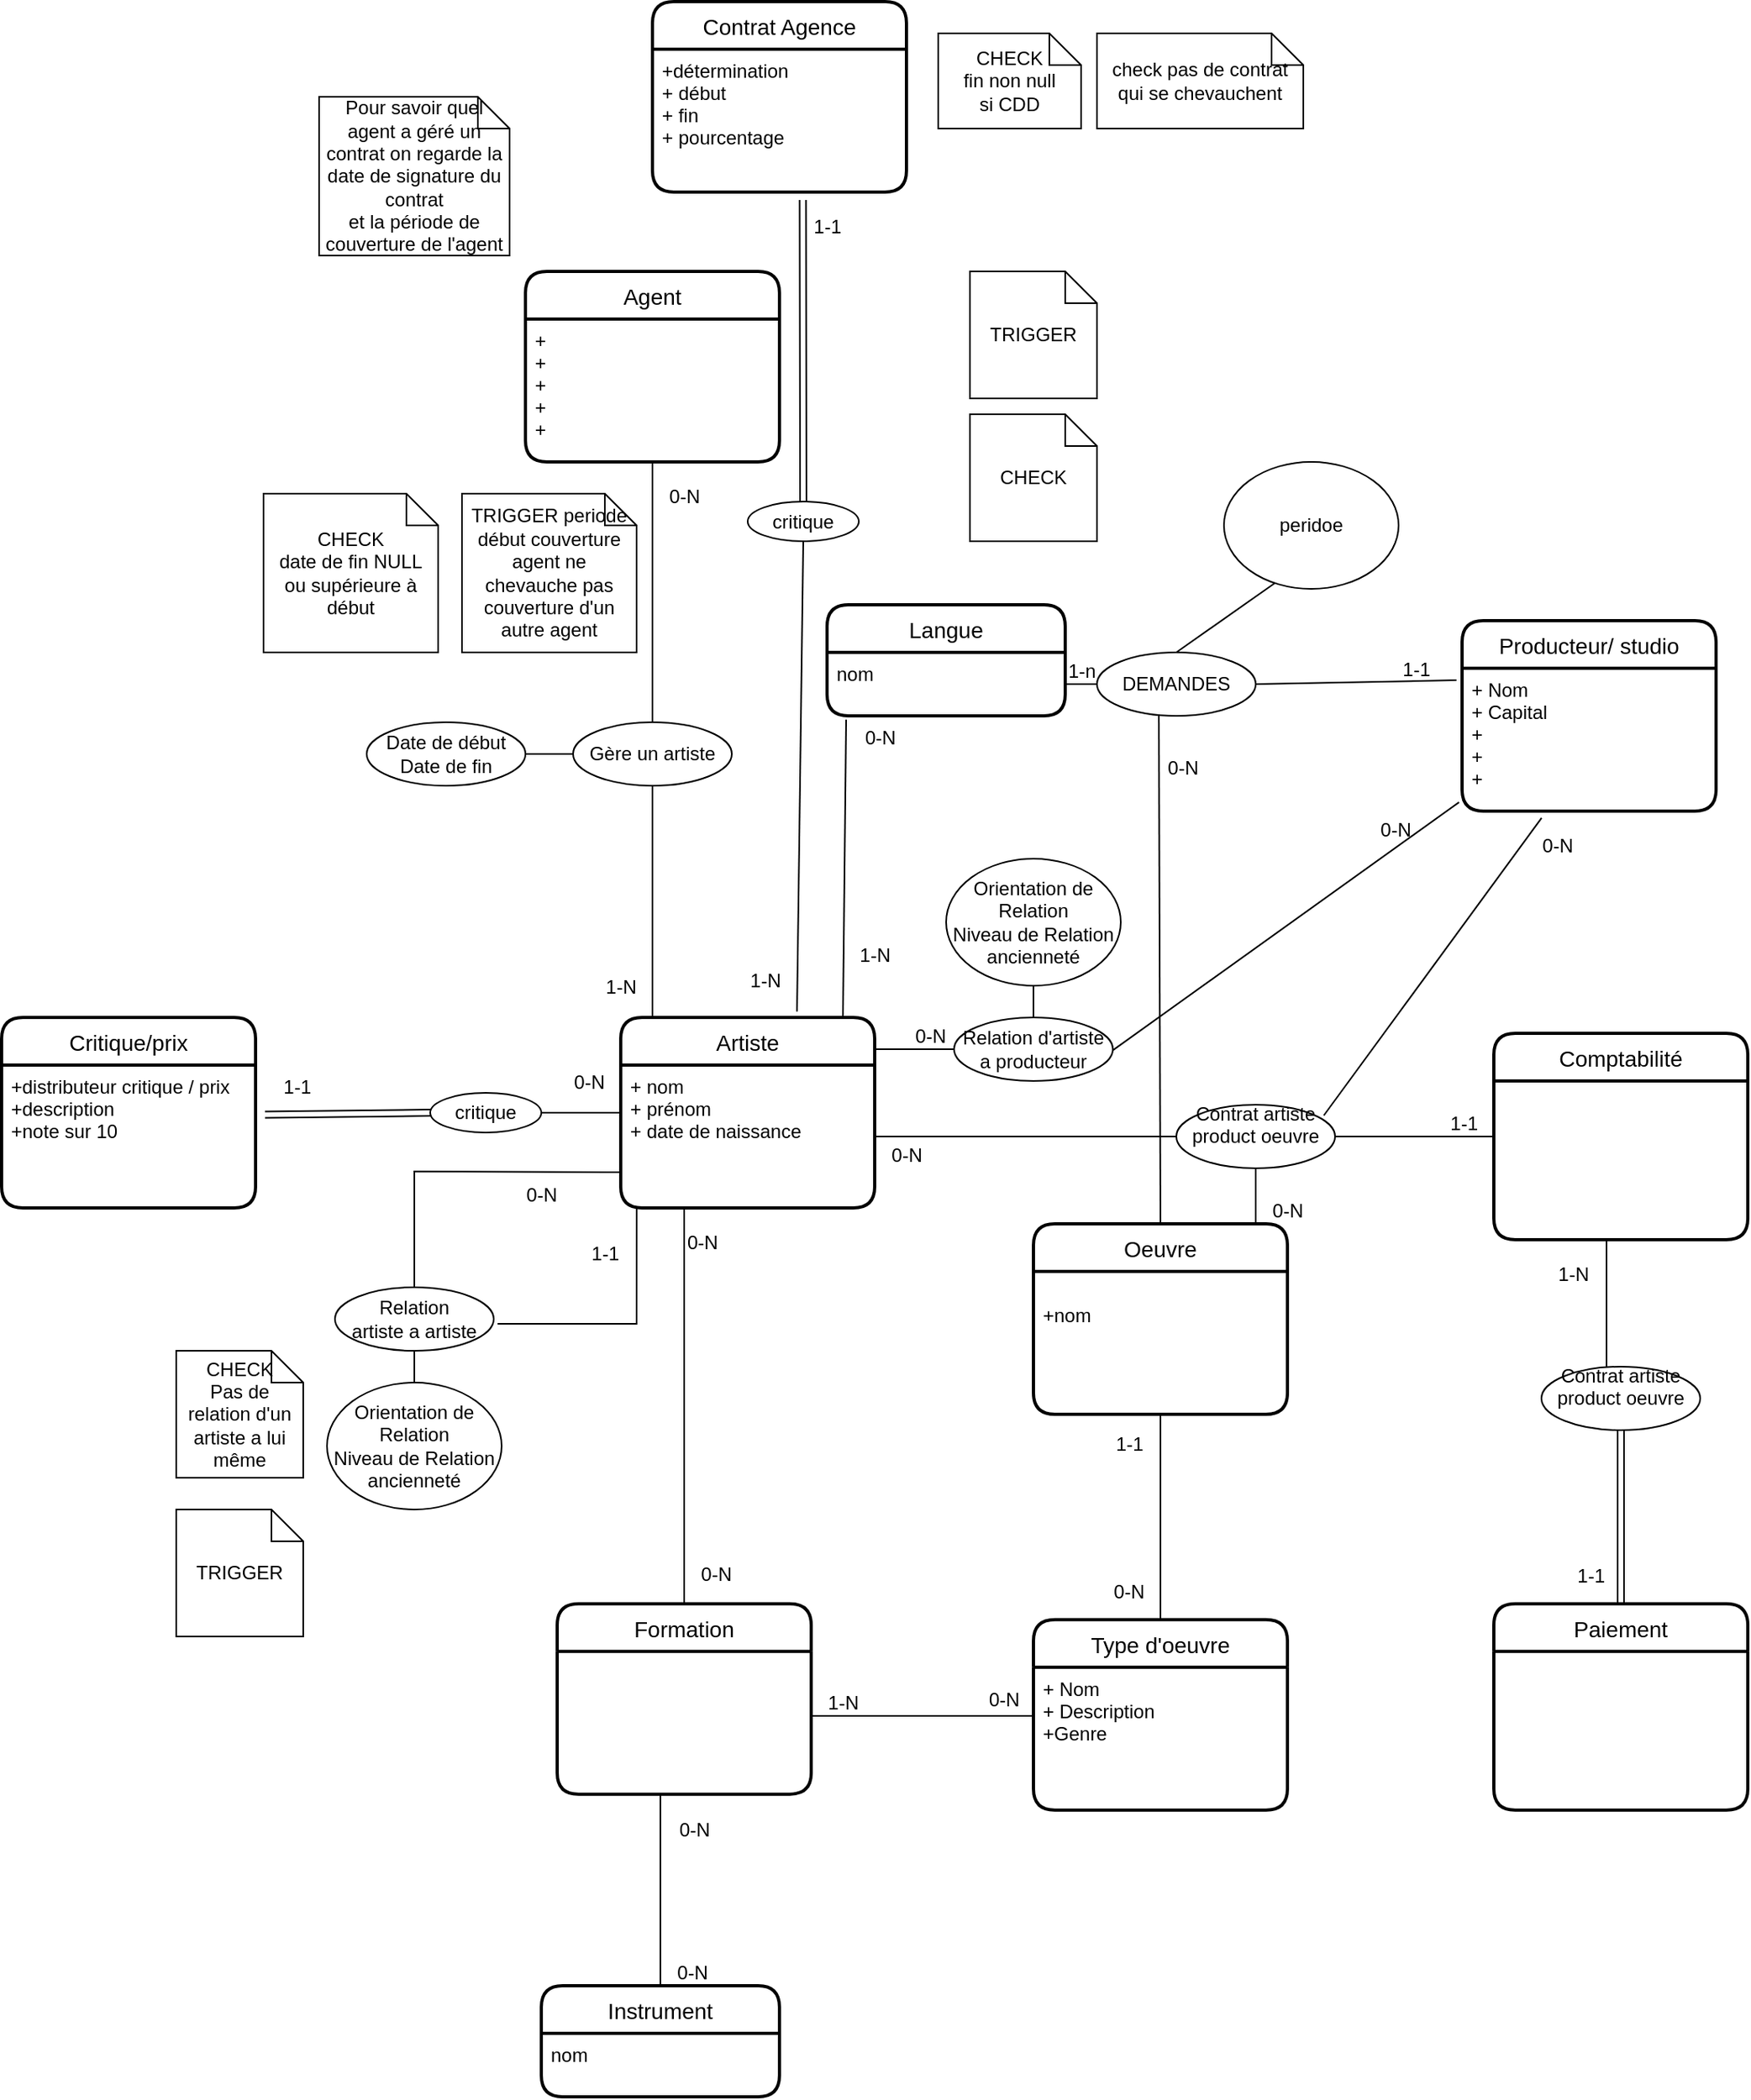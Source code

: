 <mxfile version="17.2.3" type="device"><diagram id="XHHhUWJSlPkEIkgQzajF" name="Page-1"><mxGraphModel dx="1834" dy="2000" grid="1" gridSize="10" guides="1" tooltips="1" connect="1" arrows="1" fold="1" page="1" pageScale="1" pageWidth="850" pageHeight="1100" math="0" shadow="0"><root><mxCell id="0"/><mxCell id="1" parent="0"/><mxCell id="ZziM1hOrtNP8pDu1oS6a-1" value="Type d'oeuvre" style="swimlane;childLayout=stackLayout;horizontal=1;startSize=30;horizontalStack=0;rounded=1;fontSize=14;fontStyle=0;strokeWidth=2;resizeParent=0;resizeLast=1;shadow=0;dashed=0;align=center;" parent="1" vertex="1"><mxGeometry x="320" y="639.33" width="160" height="120" as="geometry"/></mxCell><mxCell id="ZziM1hOrtNP8pDu1oS6a-2" value="+ Nom&#xA;+ Description&#xA;+Genre" style="align=left;strokeColor=none;fillColor=none;spacingLeft=4;fontSize=12;verticalAlign=top;resizable=0;rotatable=0;part=1;" parent="ZziM1hOrtNP8pDu1oS6a-1" vertex="1"><mxGeometry y="30" width="160" height="90" as="geometry"/></mxCell><mxCell id="ZziM1hOrtNP8pDu1oS6a-3" value="Oeuvre" style="swimlane;childLayout=stackLayout;horizontal=1;startSize=30;horizontalStack=0;rounded=1;fontSize=14;fontStyle=0;strokeWidth=2;resizeParent=0;resizeLast=1;shadow=0;dashed=0;align=center;" parent="1" vertex="1"><mxGeometry x="320" y="390" width="160" height="120" as="geometry"/></mxCell><mxCell id="ZziM1hOrtNP8pDu1oS6a-4" value="&#xA;+nom&#xA;" style="align=left;strokeColor=none;fillColor=none;spacingLeft=4;fontSize=12;verticalAlign=top;resizable=0;rotatable=0;part=1;" parent="ZziM1hOrtNP8pDu1oS6a-3" vertex="1"><mxGeometry y="30" width="160" height="90" as="geometry"/></mxCell><mxCell id="ZziM1hOrtNP8pDu1oS6a-5" value="Formation" style="swimlane;childLayout=stackLayout;horizontal=1;startSize=30;horizontalStack=0;rounded=1;fontSize=14;fontStyle=0;strokeWidth=2;resizeParent=0;resizeLast=1;shadow=0;dashed=0;align=center;" parent="1" vertex="1"><mxGeometry x="20" y="629.33" width="160" height="120" as="geometry"/></mxCell><mxCell id="ZziM1hOrtNP8pDu1oS6a-8" value="Artiste" style="swimlane;childLayout=stackLayout;horizontal=1;startSize=30;horizontalStack=0;rounded=1;fontSize=14;fontStyle=0;strokeWidth=2;resizeParent=0;resizeLast=1;shadow=0;dashed=0;align=center;" parent="1" vertex="1"><mxGeometry x="60" y="260" width="160" height="120" as="geometry"/></mxCell><mxCell id="ZziM1hOrtNP8pDu1oS6a-9" value="+ nom&#xA;+ prénom&#xA;+ date de naissance&#xA;" style="align=left;strokeColor=none;fillColor=none;spacingLeft=4;fontSize=12;verticalAlign=top;resizable=0;rotatable=0;part=1;" parent="ZziM1hOrtNP8pDu1oS6a-8" vertex="1"><mxGeometry y="30" width="160" height="90" as="geometry"/></mxCell><mxCell id="ZziM1hOrtNP8pDu1oS6a-13" value="" style="endArrow=none;html=1;rounded=0;exitX=0;exitY=0.341;exitDx=0;exitDy=0;exitPerimeter=0;" parent="1" source="ZziM1hOrtNP8pDu1oS6a-2" edge="1"><mxGeometry relative="1" as="geometry"><mxPoint x="100" y="459.33" as="sourcePoint"/><mxPoint x="180" y="700" as="targetPoint"/></mxGeometry></mxCell><mxCell id="ZziM1hOrtNP8pDu1oS6a-14" value="0-N" style="resizable=0;html=1;align=left;verticalAlign=bottom;" parent="ZziM1hOrtNP8pDu1oS6a-13" connectable="0" vertex="1"><mxGeometry x="-1" relative="1" as="geometry"><mxPoint x="-30" y="-2" as="offset"/></mxGeometry></mxCell><mxCell id="ZziM1hOrtNP8pDu1oS6a-15" value="1-N" style="resizable=0;html=1;align=right;verticalAlign=bottom;" parent="ZziM1hOrtNP8pDu1oS6a-13" connectable="0" vertex="1"><mxGeometry x="1" relative="1" as="geometry"><mxPoint x="30" as="offset"/></mxGeometry></mxCell><mxCell id="ZziM1hOrtNP8pDu1oS6a-16" value="" style="endArrow=none;html=1;rounded=0;exitX=0.25;exitY=1;exitDx=0;exitDy=0;entryX=0.5;entryY=0;entryDx=0;entryDy=0;" parent="1" source="ZziM1hOrtNP8pDu1oS6a-8" target="ZziM1hOrtNP8pDu1oS6a-5" edge="1"><mxGeometry relative="1" as="geometry"><mxPoint x="190" y="390" as="sourcePoint"/><mxPoint x="60" y="517.5" as="targetPoint"/></mxGeometry></mxCell><mxCell id="ZziM1hOrtNP8pDu1oS6a-17" value="0-N" style="resizable=0;html=1;align=left;verticalAlign=bottom;" parent="ZziM1hOrtNP8pDu1oS6a-16" connectable="0" vertex="1"><mxGeometry x="-1" relative="1" as="geometry"><mxPoint y="30" as="offset"/></mxGeometry></mxCell><mxCell id="ZziM1hOrtNP8pDu1oS6a-18" value="0-N" style="resizable=0;html=1;align=right;verticalAlign=bottom;" parent="ZziM1hOrtNP8pDu1oS6a-16" connectable="0" vertex="1"><mxGeometry x="1" relative="1" as="geometry"><mxPoint x="30" y="-10" as="offset"/></mxGeometry></mxCell><mxCell id="ZziM1hOrtNP8pDu1oS6a-19" value="Langue" style="swimlane;childLayout=stackLayout;horizontal=1;startSize=30;horizontalStack=0;rounded=1;fontSize=14;fontStyle=0;strokeWidth=2;resizeParent=0;resizeLast=1;shadow=0;dashed=0;align=center;" parent="1" vertex="1"><mxGeometry x="190" width="150" height="70" as="geometry"/></mxCell><mxCell id="ZziM1hOrtNP8pDu1oS6a-20" value="nom" style="align=left;strokeColor=none;fillColor=none;spacingLeft=4;fontSize=12;verticalAlign=top;resizable=0;rotatable=0;part=1;" parent="ZziM1hOrtNP8pDu1oS6a-19" vertex="1"><mxGeometry y="30" width="150" height="40" as="geometry"/></mxCell><mxCell id="ZziM1hOrtNP8pDu1oS6a-29" value="" style="endArrow=none;html=1;rounded=0;exitX=0.5;exitY=1;exitDx=0;exitDy=0;entryX=0.5;entryY=0;entryDx=0;entryDy=0;" parent="1" source="ZziM1hOrtNP8pDu1oS6a-3" target="ZziM1hOrtNP8pDu1oS6a-1" edge="1"><mxGeometry relative="1" as="geometry"><mxPoint x="630" y="560" as="sourcePoint"/><mxPoint x="580" y="729.83" as="targetPoint"/></mxGeometry></mxCell><mxCell id="ZziM1hOrtNP8pDu1oS6a-30" value="1-1" style="resizable=0;html=1;align=left;verticalAlign=bottom;" parent="ZziM1hOrtNP8pDu1oS6a-29" connectable="0" vertex="1"><mxGeometry x="-1" relative="1" as="geometry"><mxPoint x="-30" y="27" as="offset"/></mxGeometry></mxCell><mxCell id="ZziM1hOrtNP8pDu1oS6a-31" value="0-N" style="resizable=0;html=1;align=right;verticalAlign=bottom;" parent="ZziM1hOrtNP8pDu1oS6a-29" connectable="0" vertex="1"><mxGeometry x="1" relative="1" as="geometry"><mxPoint x="-10" y="-9" as="offset"/></mxGeometry></mxCell><mxCell id="ZziM1hOrtNP8pDu1oS6a-35" value="" style="endArrow=none;html=1;rounded=0;entryX=1;entryY=0.5;entryDx=0;entryDy=0;exitX=0;exitY=0.5;exitDx=0;exitDy=0;" parent="1" source="ETPoDlw6J9982CScl24X-1" target="ZziM1hOrtNP8pDu1oS6a-9" edge="1"><mxGeometry relative="1" as="geometry"><mxPoint x="310" y="300" as="sourcePoint"/><mxPoint x="320" y="320" as="targetPoint"/></mxGeometry></mxCell><mxCell id="ZziM1hOrtNP8pDu1oS6a-36" value="0-N" style="resizable=0;html=1;align=right;verticalAlign=bottom;" parent="ZziM1hOrtNP8pDu1oS6a-35" connectable="0" vertex="1"><mxGeometry x="1" relative="1" as="geometry"><mxPoint x="30" y="20" as="offset"/></mxGeometry></mxCell><mxCell id="ZziM1hOrtNP8pDu1oS6a-40" value="Critique/prix" style="swimlane;childLayout=stackLayout;horizontal=1;startSize=30;horizontalStack=0;rounded=1;fontSize=14;fontStyle=0;strokeWidth=2;resizeParent=0;resizeLast=1;shadow=0;dashed=0;align=center;" parent="1" vertex="1"><mxGeometry x="-330" y="260" width="160" height="120" as="geometry"/></mxCell><mxCell id="ETPoDlw6J9982CScl24X-7" value="+distributeur critique / prix&#xA;+description  &#xA;+note sur 10" style="align=left;strokeColor=none;fillColor=none;spacingLeft=4;fontSize=12;verticalAlign=top;resizable=0;rotatable=0;part=1;" parent="ZziM1hOrtNP8pDu1oS6a-40" vertex="1"><mxGeometry y="30" width="160" height="90" as="geometry"/></mxCell><mxCell id="ZziM1hOrtNP8pDu1oS6a-49" value="Agent" style="swimlane;childLayout=stackLayout;horizontal=1;startSize=30;horizontalStack=0;rounded=1;fontSize=14;fontStyle=0;strokeWidth=2;resizeParent=0;resizeLast=1;shadow=0;dashed=0;align=center;" parent="1" vertex="1"><mxGeometry y="-210" width="160" height="120" as="geometry"/></mxCell><mxCell id="ZziM1hOrtNP8pDu1oS6a-50" value="+&#xA;+&#xA;+&#xA;+&#xA;+" style="align=left;strokeColor=none;fillColor=none;spacingLeft=4;fontSize=12;verticalAlign=top;resizable=0;rotatable=0;part=1;" parent="ZziM1hOrtNP8pDu1oS6a-49" vertex="1"><mxGeometry y="30" width="160" height="90" as="geometry"/></mxCell><mxCell id="ZziM1hOrtNP8pDu1oS6a-51" value="Gère un artiste" style="ellipse;whiteSpace=wrap;html=1;align=center;" parent="1" vertex="1"><mxGeometry x="30" y="74" width="100" height="40" as="geometry"/></mxCell><mxCell id="ZziM1hOrtNP8pDu1oS6a-52" value="" style="endArrow=none;html=1;rounded=0;exitX=0.5;exitY=1;exitDx=0;exitDy=0;entryX=0.125;entryY=0;entryDx=0;entryDy=0;entryPerimeter=0;" parent="1" source="ZziM1hOrtNP8pDu1oS6a-51" target="ZziM1hOrtNP8pDu1oS6a-8" edge="1"><mxGeometry relative="1" as="geometry"><mxPoint x="550" y="-10" as="sourcePoint"/><mxPoint x="640" y="-10" as="targetPoint"/></mxGeometry></mxCell><mxCell id="ZziM1hOrtNP8pDu1oS6a-53" value="1-N" style="resizable=0;html=1;align=right;verticalAlign=bottom;" parent="ZziM1hOrtNP8pDu1oS6a-52" connectable="0" vertex="1"><mxGeometry x="1" relative="1" as="geometry"><mxPoint x="-10" y="-11" as="offset"/></mxGeometry></mxCell><mxCell id="ZziM1hOrtNP8pDu1oS6a-54" value="" style="endArrow=none;html=1;rounded=0;exitX=0.5;exitY=0;exitDx=0;exitDy=0;entryX=0.5;entryY=1;entryDx=0;entryDy=0;" parent="1" source="ZziM1hOrtNP8pDu1oS6a-51" target="ZziM1hOrtNP8pDu1oS6a-50" edge="1"><mxGeometry relative="1" as="geometry"><mxPoint x="340" y="-90" as="sourcePoint"/><mxPoint x="360" y="-160" as="targetPoint"/></mxGeometry></mxCell><mxCell id="ZziM1hOrtNP8pDu1oS6a-55" value="0-N" style="resizable=0;html=1;align=right;verticalAlign=bottom;" parent="ZziM1hOrtNP8pDu1oS6a-54" connectable="0" vertex="1"><mxGeometry x="1" relative="1" as="geometry"><mxPoint x="30" y="30" as="offset"/></mxGeometry></mxCell><mxCell id="ZziM1hOrtNP8pDu1oS6a-56" value="TRIGGER periode début couverture agent ne chevauche pas couverture d'un autre agent" style="shape=note;size=20;whiteSpace=wrap;html=1;" parent="1" vertex="1"><mxGeometry x="-40" y="-70" width="110" height="100" as="geometry"/></mxCell><mxCell id="ZziM1hOrtNP8pDu1oS6a-60" value="Producteur/ studio" style="swimlane;childLayout=stackLayout;horizontal=1;startSize=30;horizontalStack=0;rounded=1;fontSize=14;fontStyle=0;strokeWidth=2;resizeParent=0;resizeLast=1;shadow=0;dashed=0;align=center;" parent="1" vertex="1"><mxGeometry x="590" y="10" width="160" height="120" as="geometry"/></mxCell><mxCell id="ZziM1hOrtNP8pDu1oS6a-61" value="+ Nom&#xA;+ Capital&#xA;+&#xA;+&#xA;+" style="align=left;strokeColor=none;fillColor=none;spacingLeft=4;fontSize=12;verticalAlign=top;resizable=0;rotatable=0;part=1;" parent="ZziM1hOrtNP8pDu1oS6a-60" vertex="1"><mxGeometry y="30" width="160" height="90" as="geometry"/></mxCell><mxCell id="ZziM1hOrtNP8pDu1oS6a-64" value="Instrument" style="swimlane;childLayout=stackLayout;horizontal=1;startSize=30;horizontalStack=0;rounded=1;fontSize=14;fontStyle=0;strokeWidth=2;resizeParent=0;resizeLast=1;shadow=0;dashed=0;align=center;" parent="1" vertex="1"><mxGeometry x="10" y="870" width="150" height="70" as="geometry"/></mxCell><mxCell id="ZziM1hOrtNP8pDu1oS6a-65" value="nom" style="align=left;strokeColor=none;fillColor=none;spacingLeft=4;fontSize=12;verticalAlign=top;resizable=0;rotatable=0;part=1;" parent="ZziM1hOrtNP8pDu1oS6a-64" vertex="1"><mxGeometry y="30" width="150" height="40" as="geometry"/></mxCell><mxCell id="ZziM1hOrtNP8pDu1oS6a-75" value="" style="endArrow=none;html=1;rounded=0;entryX=1;entryY=0.167;entryDx=0;entryDy=0;exitX=0;exitY=0.5;exitDx=0;exitDy=0;entryPerimeter=0;" parent="1" source="ZziM1hOrtNP8pDu1oS6a-79" target="ZziM1hOrtNP8pDu1oS6a-8" edge="1"><mxGeometry relative="1" as="geometry"><mxPoint x="360" y="120" as="sourcePoint"/><mxPoint x="210" y="250" as="targetPoint"/></mxGeometry></mxCell><mxCell id="ZziM1hOrtNP8pDu1oS6a-76" value="0-N" style="resizable=0;html=1;align=right;verticalAlign=bottom;" parent="ZziM1hOrtNP8pDu1oS6a-75" connectable="0" vertex="1"><mxGeometry x="1" relative="1" as="geometry"><mxPoint x="45" as="offset"/></mxGeometry></mxCell><mxCell id="ZziM1hOrtNP8pDu1oS6a-79" value="Relation d'artiste a producteur" style="ellipse;whiteSpace=wrap;html=1;align=center;" parent="1" vertex="1"><mxGeometry x="270" y="260" width="100" height="40" as="geometry"/></mxCell><mxCell id="ZziM1hOrtNP8pDu1oS6a-80" value="Comptabilité" style="swimlane;childLayout=stackLayout;horizontal=1;startSize=30;horizontalStack=0;rounded=1;fontSize=14;fontStyle=0;strokeWidth=2;resizeParent=0;resizeLast=1;shadow=0;dashed=0;align=center;" parent="1" vertex="1"><mxGeometry x="610" y="270" width="160" height="130" as="geometry"/></mxCell><mxCell id="ZziM1hOrtNP8pDu1oS6a-81" value="Relation &lt;br&gt;artiste a artiste" style="ellipse;whiteSpace=wrap;html=1;align=center;" parent="1" vertex="1"><mxGeometry x="-120" y="430" width="100" height="40" as="geometry"/></mxCell><mxCell id="ZziM1hOrtNP8pDu1oS6a-82" value="" style="endArrow=none;html=1;rounded=0;entryX=0.063;entryY=1;entryDx=0;entryDy=0;exitX=1.024;exitY=0.575;exitDx=0;exitDy=0;entryPerimeter=0;exitPerimeter=0;" parent="1" source="ZziM1hOrtNP8pDu1oS6a-81" target="ZziM1hOrtNP8pDu1oS6a-9" edge="1"><mxGeometry relative="1" as="geometry"><mxPoint x="310" y="390" as="sourcePoint"/><mxPoint x="245" y="390" as="targetPoint"/><Array as="points"><mxPoint x="70" y="453"/></Array></mxGeometry></mxCell><mxCell id="ZziM1hOrtNP8pDu1oS6a-83" value="0-N" style="resizable=0;html=1;align=right;verticalAlign=bottom;" parent="ZziM1hOrtNP8pDu1oS6a-82" connectable="0" vertex="1"><mxGeometry x="1" relative="1" as="geometry"><mxPoint x="-50" as="offset"/></mxGeometry></mxCell><mxCell id="ZziM1hOrtNP8pDu1oS6a-84" value="" style="endArrow=none;html=1;rounded=0;exitX=0.5;exitY=0;exitDx=0;exitDy=0;entryX=0;entryY=0.75;entryDx=0;entryDy=0;" parent="1" source="ZziM1hOrtNP8pDu1oS6a-81" target="ZziM1hOrtNP8pDu1oS6a-9" edge="1"><mxGeometry relative="1" as="geometry"><mxPoint x="180" y="439.33" as="sourcePoint"/><mxPoint x="-110" y="350" as="targetPoint"/><Array as="points"><mxPoint x="-70" y="357"/></Array></mxGeometry></mxCell><mxCell id="ZziM1hOrtNP8pDu1oS6a-85" value="1-1" style="resizable=0;html=1;align=right;verticalAlign=bottom;" parent="ZziM1hOrtNP8pDu1oS6a-84" connectable="0" vertex="1"><mxGeometry x="1" relative="1" as="geometry"><mxPoint y="60" as="offset"/></mxGeometry></mxCell><mxCell id="kUOtKt3ptlNGUgyV5XT3-1" value="Contrat Agence" style="swimlane;childLayout=stackLayout;horizontal=1;startSize=30;horizontalStack=0;rounded=1;fontSize=14;fontStyle=0;strokeWidth=2;resizeParent=0;resizeLast=1;shadow=0;dashed=0;align=center;" parent="1" vertex="1"><mxGeometry x="80" y="-380" width="160" height="120" as="geometry"/></mxCell><mxCell id="kUOtKt3ptlNGUgyV5XT3-2" value="+détermination&#xA;+ début&#xA;+ fin&#xA;+ pourcentage&#xA;" style="align=left;strokeColor=none;fillColor=none;spacingLeft=4;fontSize=12;verticalAlign=top;resizable=0;rotatable=0;part=1;" parent="kUOtKt3ptlNGUgyV5XT3-1" vertex="1"><mxGeometry y="30" width="160" height="90" as="geometry"/></mxCell><mxCell id="ETPoDlw6J9982CScl24X-1" value="&lt;div&gt;Contrat artiste product oeuvre&lt;/div&gt;&lt;div&gt;&lt;br&gt;&lt;/div&gt;" style="ellipse;whiteSpace=wrap;html=1;align=center;" parent="1" vertex="1"><mxGeometry x="410" y="315" width="100" height="40" as="geometry"/></mxCell><mxCell id="ETPoDlw6J9982CScl24X-2" value="" style="endArrow=none;html=1;rounded=0;exitX=0.5;exitY=1;exitDx=0;exitDy=0;entryX=0.875;entryY=0;entryDx=0;entryDy=0;entryPerimeter=0;" parent="1" source="ETPoDlw6J9982CScl24X-1" target="ZziM1hOrtNP8pDu1oS6a-3" edge="1"><mxGeometry relative="1" as="geometry"><mxPoint x="514.12" y="340" as="sourcePoint"/><mxPoint x="470" y="380" as="targetPoint"/></mxGeometry></mxCell><mxCell id="ETPoDlw6J9982CScl24X-3" value="0-N" style="resizable=0;html=1;align=right;verticalAlign=bottom;" parent="ETPoDlw6J9982CScl24X-2" connectable="0" vertex="1"><mxGeometry x="1" relative="1" as="geometry"><mxPoint x="30" as="offset"/></mxGeometry></mxCell><mxCell id="ETPoDlw6J9982CScl24X-6" value="CHECK&lt;br&gt;fin non null&lt;br&gt;si CDD" style="shape=note;size=20;whiteSpace=wrap;html=1;" parent="1" vertex="1"><mxGeometry x="260" y="-360" width="90" height="60" as="geometry"/></mxCell><mxCell id="ETPoDlw6J9982CScl24X-9" value="" style="endArrow=none;html=1;rounded=0;entryX=0;entryY=0.5;entryDx=0;entryDy=0;exitX=1;exitY=0.5;exitDx=0;exitDy=0;" parent="1" source="ETPoDlw6J9982CScl24X-1" target="ZziM1hOrtNP8pDu1oS6a-80" edge="1"><mxGeometry relative="1" as="geometry"><mxPoint x="470" y="290" as="sourcePoint"/><mxPoint x="650" y="200" as="targetPoint"/></mxGeometry></mxCell><mxCell id="ETPoDlw6J9982CScl24X-10" value="1-1" style="resizable=0;html=1;align=right;verticalAlign=bottom;" parent="ETPoDlw6J9982CScl24X-9" connectable="0" vertex="1"><mxGeometry x="1" relative="1" as="geometry"><mxPoint x="-10" as="offset"/></mxGeometry></mxCell><mxCell id="ETPoDlw6J9982CScl24X-11" value="DEMANDES" style="ellipse;whiteSpace=wrap;html=1;align=center;" parent="1" vertex="1"><mxGeometry x="360" y="30" width="100" height="40" as="geometry"/></mxCell><mxCell id="ETPoDlw6J9982CScl24X-12" value="" style="endArrow=none;html=1;rounded=0;exitX=-0.022;exitY=0.084;exitDx=0;exitDy=0;entryX=1;entryY=0.5;entryDx=0;entryDy=0;exitPerimeter=0;" parent="1" source="ZziM1hOrtNP8pDu1oS6a-61" target="ETPoDlw6J9982CScl24X-11" edge="1"><mxGeometry relative="1" as="geometry"><mxPoint x="580.0" y="-50" as="sourcePoint"/><mxPoint x="480" y="-20" as="targetPoint"/></mxGeometry></mxCell><mxCell id="ETPoDlw6J9982CScl24X-13" value="1-1" style="resizable=0;html=1;align=right;verticalAlign=bottom;" parent="ETPoDlw6J9982CScl24X-12" connectable="0" vertex="1"><mxGeometry x="1" relative="1" as="geometry"><mxPoint x="110" as="offset"/></mxGeometry></mxCell><mxCell id="ETPoDlw6J9982CScl24X-14" value="" style="endArrow=none;html=1;rounded=0;exitX=0.5;exitY=0;exitDx=0;exitDy=0;entryX=0.39;entryY=0.98;entryDx=0;entryDy=0;entryPerimeter=0;" parent="1" source="ZziM1hOrtNP8pDu1oS6a-3" target="ETPoDlw6J9982CScl24X-11" edge="1"><mxGeometry relative="1" as="geometry"><mxPoint x="370.0" y="84" as="sourcePoint"/><mxPoint x="270" y="114" as="targetPoint"/></mxGeometry></mxCell><mxCell id="ETPoDlw6J9982CScl24X-15" value="0-N" style="resizable=0;html=1;align=right;verticalAlign=bottom;" parent="ETPoDlw6J9982CScl24X-14" connectable="0" vertex="1"><mxGeometry x="1" relative="1" as="geometry"><mxPoint x="26" y="42" as="offset"/></mxGeometry></mxCell><mxCell id="ETPoDlw6J9982CScl24X-16" value="" style="endArrow=none;html=1;rounded=0;entryX=1;entryY=0.5;entryDx=0;entryDy=0;exitX=0;exitY=0.5;exitDx=0;exitDy=0;" parent="1" source="ETPoDlw6J9982CScl24X-11" target="ZziM1hOrtNP8pDu1oS6a-20" edge="1"><mxGeometry relative="1" as="geometry"><mxPoint x="280" as="sourcePoint"/><mxPoint x="-225.0" y="225" as="targetPoint"/></mxGeometry></mxCell><mxCell id="ETPoDlw6J9982CScl24X-25" value="" style="endArrow=none;html=1;rounded=0;" parent="1" target="ZziM1hOrtNP8pDu1oS6a-64" edge="1"><mxGeometry relative="1" as="geometry"><mxPoint x="85" y="750" as="sourcePoint"/><mxPoint x="-410" y="950" as="targetPoint"/></mxGeometry></mxCell><mxCell id="ETPoDlw6J9982CScl24X-26" value="0-N" style="resizable=0;html=1;align=left;verticalAlign=bottom;" parent="ETPoDlw6J9982CScl24X-25" connectable="0" vertex="1"><mxGeometry x="-1" relative="1" as="geometry"><mxPoint x="10" y="30" as="offset"/></mxGeometry></mxCell><mxCell id="ETPoDlw6J9982CScl24X-27" value="0-N" style="resizable=0;html=1;align=right;verticalAlign=bottom;" parent="ETPoDlw6J9982CScl24X-25" connectable="0" vertex="1"><mxGeometry x="1" relative="1" as="geometry"><mxPoint x="30" as="offset"/></mxGeometry></mxCell><mxCell id="Og-dDMz1VM2NlWIy-cAk-4" value="&lt;div&gt;Date de début&lt;/div&gt;&lt;div&gt;Date de fin&lt;br&gt;&lt;/div&gt;" style="ellipse;whiteSpace=wrap;html=1;align=center;" parent="1" vertex="1"><mxGeometry x="-100" y="74" width="100" height="40" as="geometry"/></mxCell><mxCell id="Og-dDMz1VM2NlWIy-cAk-6" value="" style="endArrow=none;html=1;rounded=0;exitX=0;exitY=0.5;exitDx=0;exitDy=0;entryX=1;entryY=0.5;entryDx=0;entryDy=0;" parent="1" source="ZziM1hOrtNP8pDu1oS6a-51" target="Og-dDMz1VM2NlWIy-cAk-4" edge="1"><mxGeometry relative="1" as="geometry"><mxPoint y="184" as="sourcePoint"/><mxPoint y="20" as="targetPoint"/></mxGeometry></mxCell><mxCell id="Og-dDMz1VM2NlWIy-cAk-10" value="" style="endArrow=none;html=1;rounded=0;entryX=0.875;entryY=0;entryDx=0;entryDy=0;entryPerimeter=0;exitX=0.08;exitY=1.058;exitDx=0;exitDy=0;exitPerimeter=0;" parent="1" source="ZziM1hOrtNP8pDu1oS6a-20" target="ZziM1hOrtNP8pDu1oS6a-8" edge="1"><mxGeometry relative="1" as="geometry"><mxPoint x="230" y="100" as="sourcePoint"/><mxPoint x="230.0" y="225.56" as="targetPoint"/></mxGeometry></mxCell><mxCell id="Og-dDMz1VM2NlWIy-cAk-11" value="0-N" style="resizable=0;html=1;align=left;verticalAlign=bottom;" parent="Og-dDMz1VM2NlWIy-cAk-10" connectable="0" vertex="1"><mxGeometry x="-1" relative="1" as="geometry"><mxPoint x="10" y="20" as="offset"/></mxGeometry></mxCell><mxCell id="Og-dDMz1VM2NlWIy-cAk-12" value="1-N" style="resizable=0;html=1;align=right;verticalAlign=bottom;" parent="Og-dDMz1VM2NlWIy-cAk-10" connectable="0" vertex="1"><mxGeometry x="1" relative="1" as="geometry"><mxPoint x="30" y="-30" as="offset"/></mxGeometry></mxCell><mxCell id="Og-dDMz1VM2NlWIy-cAk-13" value="" style="endArrow=none;html=1;rounded=0;entryX=0.313;entryY=1.048;entryDx=0;entryDy=0;exitX=0.929;exitY=0.169;exitDx=0;exitDy=0;entryPerimeter=0;exitPerimeter=0;" parent="1" source="ETPoDlw6J9982CScl24X-1" target="ZziM1hOrtNP8pDu1oS6a-61" edge="1"><mxGeometry relative="1" as="geometry"><mxPoint x="490" y="220" as="sourcePoint"/><mxPoint x="650" y="220" as="targetPoint"/></mxGeometry></mxCell><mxCell id="Og-dDMz1VM2NlWIy-cAk-14" value="0-N" style="resizable=0;html=1;align=right;verticalAlign=bottom;" parent="Og-dDMz1VM2NlWIy-cAk-13" connectable="0" vertex="1"><mxGeometry x="1" relative="1" as="geometry"><mxPoint x="20" y="26" as="offset"/></mxGeometry></mxCell><mxCell id="Og-dDMz1VM2NlWIy-cAk-15" value="1-n" style="resizable=0;html=1;align=left;verticalAlign=bottom;direction=south;" parent="1" connectable="0" vertex="1"><mxGeometry x="340" y="50.0" as="geometry"/></mxCell><mxCell id="Og-dDMz1VM2NlWIy-cAk-16" value="" style="endArrow=none;html=1;rounded=0;entryX=-0.012;entryY=0.938;entryDx=0;entryDy=0;exitX=0.5;exitY=0;exitDx=0;exitDy=0;entryPerimeter=0;" parent="1" target="ZziM1hOrtNP8pDu1oS6a-61" edge="1"><mxGeometry relative="1" as="geometry"><mxPoint x="370" y="280.68" as="sourcePoint"/><mxPoint x="550.08" y="100.0" as="targetPoint"/></mxGeometry></mxCell><mxCell id="Og-dDMz1VM2NlWIy-cAk-17" value="0-N" style="resizable=0;html=1;align=right;verticalAlign=bottom;" parent="Og-dDMz1VM2NlWIy-cAk-16" connectable="0" vertex="1"><mxGeometry x="1" relative="1" as="geometry"><mxPoint x="-30" y="26" as="offset"/></mxGeometry></mxCell><mxCell id="Og-dDMz1VM2NlWIy-cAk-18" value="TRIGGER" style="shape=note;size=20;whiteSpace=wrap;html=1;" parent="1" vertex="1"><mxGeometry x="280" y="-210" width="80" height="80" as="geometry"/></mxCell><mxCell id="Og-dDMz1VM2NlWIy-cAk-19" value="CHECK" style="shape=note;size=20;whiteSpace=wrap;html=1;" parent="1" vertex="1"><mxGeometry x="280" y="-120" width="80" height="80" as="geometry"/></mxCell><mxCell id="Og-dDMz1VM2NlWIy-cAk-20" value="CHECK &lt;br&gt;&lt;div&gt;date de fin NULL&lt;/div&gt;&lt;div&gt;ou supérieure à début&lt;br&gt;&lt;/div&gt;" style="shape=note;size=20;whiteSpace=wrap;html=1;" parent="1" vertex="1"><mxGeometry x="-165" y="-70" width="110" height="100" as="geometry"/></mxCell><mxCell id="Og-dDMz1VM2NlWIy-cAk-21" value="TRIGGER" style="shape=note;size=20;whiteSpace=wrap;html=1;" parent="1" vertex="1"><mxGeometry x="-220" y="570" width="80" height="80" as="geometry"/></mxCell><mxCell id="Og-dDMz1VM2NlWIy-cAk-22" value="&lt;div&gt;CHECK&lt;/div&gt;Pas de relation d'un artiste a lui même" style="shape=note;size=20;whiteSpace=wrap;html=1;" parent="1" vertex="1"><mxGeometry x="-220" y="470" width="80" height="80" as="geometry"/></mxCell><mxCell id="Og-dDMz1VM2NlWIy-cAk-23" value="" style="endArrow=none;html=1;rounded=0;exitX=0.5;exitY=1;exitDx=0;exitDy=0;entryX=0.5;entryY=0;entryDx=0;entryDy=0;" parent="1" source="ZziM1hOrtNP8pDu1oS6a-81" target="Og-dDMz1VM2NlWIy-cAk-25" edge="1"><mxGeometry relative="1" as="geometry"><mxPoint x="-90.0" y="530" as="sourcePoint"/><mxPoint x="-70" y="520" as="targetPoint"/></mxGeometry></mxCell><mxCell id="Og-dDMz1VM2NlWIy-cAk-25" value="&lt;div&gt;Orientation de Relation&lt;br&gt;&lt;/div&gt;&lt;div&gt;Niveau de Relation&lt;/div&gt;&lt;div&gt;ancienneté&lt;br&gt;&lt;/div&gt;" style="ellipse;whiteSpace=wrap;html=1;align=center;" parent="1" vertex="1"><mxGeometry x="-125" y="490" width="110" height="80" as="geometry"/></mxCell><mxCell id="Og-dDMz1VM2NlWIy-cAk-28" value="&lt;div&gt;Orientation de Relation&lt;br&gt;&lt;/div&gt;&lt;div&gt;Niveau de Relation&lt;/div&gt;&lt;div&gt;ancienneté&lt;br&gt;&lt;/div&gt;" style="ellipse;whiteSpace=wrap;html=1;align=center;" parent="1" vertex="1"><mxGeometry x="265" y="160" width="110" height="80" as="geometry"/></mxCell><mxCell id="Og-dDMz1VM2NlWIy-cAk-29" value="" style="endArrow=none;html=1;rounded=0;entryX=0.5;entryY=1;entryDx=0;entryDy=0;exitX=0.5;exitY=0;exitDx=0;exitDy=0;" parent="1" source="ZziM1hOrtNP8pDu1oS6a-79" target="Og-dDMz1VM2NlWIy-cAk-28" edge="1"><mxGeometry relative="1" as="geometry"><mxPoint x="320" y="250" as="sourcePoint"/><mxPoint x="320" y="200" as="targetPoint"/></mxGeometry></mxCell><mxCell id="v9dFT4KAC0POjn_bZ7XM-1" value="&lt;div&gt;Pour savoir quel agent a géré un contrat on regarde la date de signature du contrat&lt;/div&gt;&lt;div&gt;et la période de couverture de l'agent&lt;br&gt;&lt;/div&gt;" style="shape=note;size=20;whiteSpace=wrap;html=1;" vertex="1" parent="1"><mxGeometry x="-130" y="-320" width="120" height="100" as="geometry"/></mxCell><mxCell id="v9dFT4KAC0POjn_bZ7XM-5" value="peridoe" style="ellipse;whiteSpace=wrap;html=1;align=center;" vertex="1" parent="1"><mxGeometry x="440" y="-90" width="110" height="80" as="geometry"/></mxCell><mxCell id="v9dFT4KAC0POjn_bZ7XM-6" value="" style="endArrow=none;html=1;rounded=0;entryX=0.293;entryY=0.953;entryDx=0;entryDy=0;exitX=0.5;exitY=0;exitDx=0;exitDy=0;entryPerimeter=0;" edge="1" parent="1" source="ETPoDlw6J9982CScl24X-11" target="v9dFT4KAC0POjn_bZ7XM-5"><mxGeometry relative="1" as="geometry"><mxPoint x="330" y="270" as="sourcePoint"/><mxPoint x="330" y="250" as="targetPoint"/></mxGeometry></mxCell><mxCell id="v9dFT4KAC0POjn_bZ7XM-7" value="check pas de contrat qui se chevauchent" style="shape=note;size=20;whiteSpace=wrap;html=1;" vertex="1" parent="1"><mxGeometry x="360" y="-360" width="130" height="60" as="geometry"/></mxCell><mxCell id="v9dFT4KAC0POjn_bZ7XM-10" value="Paiement" style="swimlane;childLayout=stackLayout;horizontal=1;startSize=30;horizontalStack=0;rounded=1;fontSize=14;fontStyle=0;strokeWidth=2;resizeParent=0;resizeLast=1;shadow=0;dashed=0;align=center;" vertex="1" parent="1"><mxGeometry x="610" y="629.33" width="160" height="130" as="geometry"/></mxCell><mxCell id="v9dFT4KAC0POjn_bZ7XM-11" value="" style="endArrow=none;html=1;rounded=0;exitX=0.41;exitY=0;exitDx=0;exitDy=0;exitPerimeter=0;" edge="1" parent="1" source="v9dFT4KAC0POjn_bZ7XM-15"><mxGeometry relative="1" as="geometry"><mxPoint x="640" y="440" as="sourcePoint"/><mxPoint x="681" y="400" as="targetPoint"/></mxGeometry></mxCell><mxCell id="v9dFT4KAC0POjn_bZ7XM-12" value="1-N" style="resizable=0;html=1;align=right;verticalAlign=bottom;" connectable="0" vertex="1" parent="v9dFT4KAC0POjn_bZ7XM-11"><mxGeometry x="1" relative="1" as="geometry"><mxPoint x="-11" y="30" as="offset"/></mxGeometry></mxCell><mxCell id="v9dFT4KAC0POjn_bZ7XM-15" value="&lt;div&gt;Contrat artiste product oeuvre&lt;/div&gt;&lt;div&gt;&lt;br&gt;&lt;/div&gt;" style="ellipse;whiteSpace=wrap;html=1;align=center;" vertex="1" parent="1"><mxGeometry x="640" y="480" width="100" height="40" as="geometry"/></mxCell><mxCell id="v9dFT4KAC0POjn_bZ7XM-16" value="" style="shape=link;html=1;rounded=0;exitX=0.5;exitY=1;exitDx=0;exitDy=0;entryX=0.5;entryY=0;entryDx=0;entryDy=0;" edge="1" parent="1" source="v9dFT4KAC0POjn_bZ7XM-15" target="v9dFT4KAC0POjn_bZ7XM-10"><mxGeometry relative="1" as="geometry"><mxPoint x="650" y="610" as="sourcePoint"/><mxPoint x="810" y="610" as="targetPoint"/></mxGeometry></mxCell><mxCell id="v9dFT4KAC0POjn_bZ7XM-17" value="1-1" style="resizable=0;html=1;align=right;verticalAlign=bottom;" connectable="0" vertex="1" parent="v9dFT4KAC0POjn_bZ7XM-16"><mxGeometry x="1" relative="1" as="geometry"><mxPoint x="-10" y="-9" as="offset"/></mxGeometry></mxCell><mxCell id="v9dFT4KAC0POjn_bZ7XM-19" value="critique" style="ellipse;whiteSpace=wrap;html=1;align=center;" vertex="1" parent="1"><mxGeometry x="-60" y="307.5" width="70" height="25" as="geometry"/></mxCell><mxCell id="v9dFT4KAC0POjn_bZ7XM-20" value="" style="shape=link;html=1;rounded=0;exitX=0;exitY=0.5;exitDx=0;exitDy=0;entryX=1.037;entryY=0.347;entryDx=0;entryDy=0;entryPerimeter=0;" edge="1" parent="1" source="v9dFT4KAC0POjn_bZ7XM-19" target="ETPoDlw6J9982CScl24X-7"><mxGeometry relative="1" as="geometry"><mxPoint x="-70" y="324" as="sourcePoint"/><mxPoint x="-120" y="320" as="targetPoint"/></mxGeometry></mxCell><mxCell id="v9dFT4KAC0POjn_bZ7XM-21" value="1-1" style="resizable=0;html=1;align=right;verticalAlign=bottom;" connectable="0" vertex="1" parent="v9dFT4KAC0POjn_bZ7XM-20"><mxGeometry x="1" relative="1" as="geometry"><mxPoint x="29" y="-9" as="offset"/></mxGeometry></mxCell><mxCell id="v9dFT4KAC0POjn_bZ7XM-22" value="" style="endArrow=none;html=1;rounded=0;exitX=1;exitY=0.5;exitDx=0;exitDy=0;entryX=0;entryY=0.5;entryDx=0;entryDy=0;" edge="1" parent="1" source="v9dFT4KAC0POjn_bZ7XM-19" target="ZziM1hOrtNP8pDu1oS6a-8"><mxGeometry relative="1" as="geometry"><mxPoint x="-200" y="50" as="sourcePoint"/><mxPoint x="-200" y="196" as="targetPoint"/></mxGeometry></mxCell><mxCell id="v9dFT4KAC0POjn_bZ7XM-23" value="0-N" style="resizable=0;html=1;align=right;verticalAlign=bottom;" connectable="0" vertex="1" parent="v9dFT4KAC0POjn_bZ7XM-22"><mxGeometry x="1" relative="1" as="geometry"><mxPoint x="-10" y="-11" as="offset"/></mxGeometry></mxCell><mxCell id="v9dFT4KAC0POjn_bZ7XM-24" value="critique" style="ellipse;whiteSpace=wrap;html=1;align=center;" vertex="1" parent="1"><mxGeometry x="140.0" y="-65" width="70" height="25" as="geometry"/></mxCell><mxCell id="v9dFT4KAC0POjn_bZ7XM-25" value="" style="shape=link;html=1;rounded=0;exitX=0.5;exitY=0;exitDx=0;exitDy=0;entryX=0.592;entryY=1.056;entryDx=0;entryDy=0;entryPerimeter=0;" edge="1" parent="1" source="v9dFT4KAC0POjn_bZ7XM-24" target="kUOtKt3ptlNGUgyV5XT3-2"><mxGeometry relative="1" as="geometry"><mxPoint x="-205.92" y="146.5" as="sourcePoint"/><mxPoint x="-290" y="-20" as="targetPoint"/></mxGeometry></mxCell><mxCell id="v9dFT4KAC0POjn_bZ7XM-26" value="1-1" style="resizable=0;html=1;align=right;verticalAlign=bottom;" connectable="0" vertex="1" parent="v9dFT4KAC0POjn_bZ7XM-25"><mxGeometry x="1" relative="1" as="geometry"><mxPoint x="25" y="25" as="offset"/></mxGeometry></mxCell><mxCell id="v9dFT4KAC0POjn_bZ7XM-27" value="" style="endArrow=none;html=1;rounded=0;exitX=0.5;exitY=1;exitDx=0;exitDy=0;entryX=0.694;entryY=-0.031;entryDx=0;entryDy=0;entryPerimeter=0;" edge="1" parent="1" source="v9dFT4KAC0POjn_bZ7XM-24" target="ZziM1hOrtNP8pDu1oS6a-8"><mxGeometry relative="1" as="geometry"><mxPoint x="-335.92" y="-127.5" as="sourcePoint"/><mxPoint x="-75.92" y="142.5" as="targetPoint"/></mxGeometry></mxCell><mxCell id="v9dFT4KAC0POjn_bZ7XM-28" value="1-N" style="resizable=0;html=1;align=right;verticalAlign=bottom;" connectable="0" vertex="1" parent="v9dFT4KAC0POjn_bZ7XM-27"><mxGeometry x="1" relative="1" as="geometry"><mxPoint x="-10" y="-11" as="offset"/></mxGeometry></mxCell></root></mxGraphModel></diagram></mxfile>